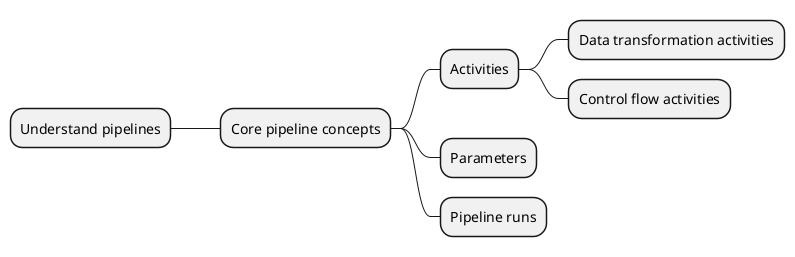 @startmindmap
* Understand pipelines
** Core pipeline concepts
*** Activities
**** Data transformation activities
**** Control flow activities
*** Parameters
*** Pipeline runs
@endmindmap